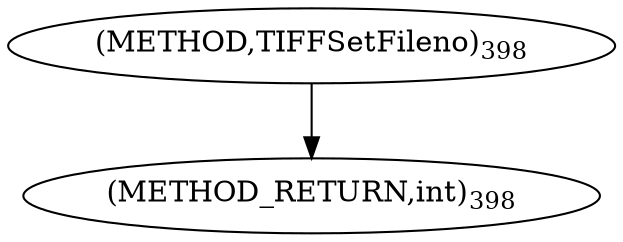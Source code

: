 digraph "TIFFSetFileno" {  
"8652" [label = <(METHOD,TIFFSetFileno)<SUB>398</SUB>> ]
"8655" [label = <(METHOD_RETURN,int)<SUB>398</SUB>> ]
  "8652" -> "8655" 
}
